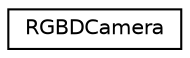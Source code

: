 digraph "Graphical Class Hierarchy"
{
  edge [fontname="Helvetica",fontsize="10",labelfontname="Helvetica",labelfontsize="10"];
  node [fontname="Helvetica",fontsize="10",shape=record];
  rankdir="LR";
  Node0 [label="RGBDCamera",height=0.2,width=0.4,color="black", fillcolor="white", style="filled",URL="$class_r_g_b_d_camera.html",tooltip="This component handles a real sense RGBD camera and provides access to the color image, the depth image, and the 3D point cloud. "];
}
